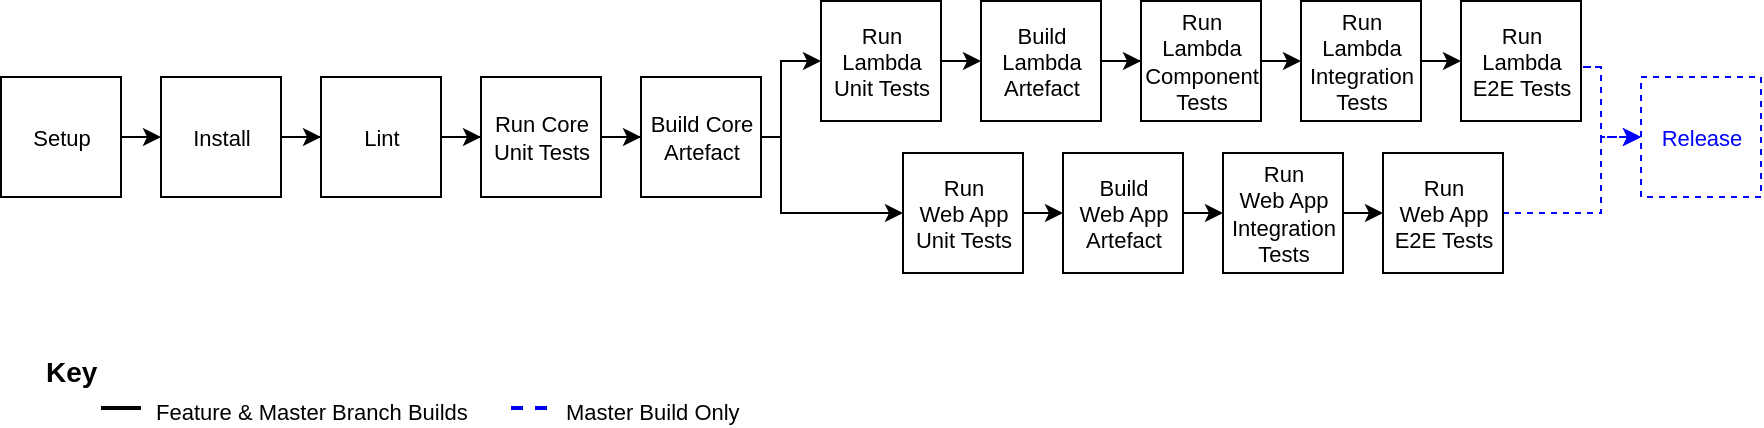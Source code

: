 <mxfile version="11.1.4" type="device"><diagram id="Hx8pNV2R6wpfcpFB0FgO" name="Page-1"><mxGraphModel dx="1406" dy="695" grid="1" gridSize="10" guides="1" tooltips="1" connect="1" arrows="1" fold="1" page="1" pageScale="1" pageWidth="1169" pageHeight="827" math="0" shadow="0"><root><mxCell id="0"/><mxCell id="1" parent="0"/><mxCell id="gIoXY7w04lAdS-ZXDokH-4" style="edgeStyle=orthogonalEdgeStyle;rounded=0;orthogonalLoop=1;jettySize=auto;html=1;exitX=1;exitY=0.5;exitDx=0;exitDy=0;entryX=0;entryY=0.5;entryDx=0;entryDy=0;fontSize=11;" parent="1" source="gIoXY7w04lAdS-ZXDokH-1" target="gIoXY7w04lAdS-ZXDokH-2" edge="1"><mxGeometry relative="1" as="geometry"/></mxCell><mxCell id="gIoXY7w04lAdS-ZXDokH-1" value="Setup" style="rounded=0;whiteSpace=wrap;html=1;fontSize=11;" parent="1" vertex="1"><mxGeometry x="143.5" y="383.5" width="60" height="60" as="geometry"/></mxCell><mxCell id="gIoXY7w04lAdS-ZXDokH-5" style="edgeStyle=orthogonalEdgeStyle;rounded=0;orthogonalLoop=1;jettySize=auto;html=1;exitX=1;exitY=0.5;exitDx=0;exitDy=0;fontSize=11;" parent="1" source="gIoXY7w04lAdS-ZXDokH-2" target="gIoXY7w04lAdS-ZXDokH-3" edge="1"><mxGeometry relative="1" as="geometry"/></mxCell><mxCell id="gIoXY7w04lAdS-ZXDokH-2" value="Install" style="rounded=0;whiteSpace=wrap;html=1;fontSize=11;" parent="1" vertex="1"><mxGeometry x="223.5" y="383.5" width="60" height="60" as="geometry"/></mxCell><mxCell id="gIoXY7w04lAdS-ZXDokH-8" style="edgeStyle=orthogonalEdgeStyle;rounded=0;orthogonalLoop=1;jettySize=auto;html=1;exitX=1;exitY=0.5;exitDx=0;exitDy=0;fontSize=11;" parent="1" source="gIoXY7w04lAdS-ZXDokH-3" target="gIoXY7w04lAdS-ZXDokH-6" edge="1"><mxGeometry relative="1" as="geometry"/></mxCell><mxCell id="gIoXY7w04lAdS-ZXDokH-3" value="Lint" style="rounded=0;whiteSpace=wrap;html=1;fontSize=11;" parent="1" vertex="1"><mxGeometry x="303.5" y="383.5" width="60" height="60" as="geometry"/></mxCell><mxCell id="gIoXY7w04lAdS-ZXDokH-9" style="edgeStyle=orthogonalEdgeStyle;rounded=0;orthogonalLoop=1;jettySize=auto;html=1;exitX=1;exitY=0.5;exitDx=0;exitDy=0;fontSize=11;" parent="1" source="gIoXY7w04lAdS-ZXDokH-6" target="gIoXY7w04lAdS-ZXDokH-7" edge="1"><mxGeometry relative="1" as="geometry"/></mxCell><mxCell id="gIoXY7w04lAdS-ZXDokH-6" value="Run Core Unit Tests" style="rounded=0;whiteSpace=wrap;html=1;fontSize=11;" parent="1" vertex="1"><mxGeometry x="383.5" y="383.5" width="60" height="60" as="geometry"/></mxCell><mxCell id="gIoXY7w04lAdS-ZXDokH-21" style="edgeStyle=orthogonalEdgeStyle;rounded=0;orthogonalLoop=1;jettySize=auto;html=1;exitX=1;exitY=0.5;exitDx=0;exitDy=0;entryX=0;entryY=0.5;entryDx=0;entryDy=0;fontSize=11;" parent="1" source="gIoXY7w04lAdS-ZXDokH-7" target="gIoXY7w04lAdS-ZXDokH-19" edge="1"><mxGeometry relative="1" as="geometry"><Array as="points"><mxPoint x="533.5" y="413.5"/><mxPoint x="533.5" y="375.5"/></Array></mxGeometry></mxCell><mxCell id="gIoXY7w04lAdS-ZXDokH-30" style="edgeStyle=orthogonalEdgeStyle;rounded=0;orthogonalLoop=1;jettySize=auto;html=1;exitX=1;exitY=0.5;exitDx=0;exitDy=0;entryX=0;entryY=0.5;entryDx=0;entryDy=0;fontSize=11;" parent="1" source="gIoXY7w04lAdS-ZXDokH-7" target="gIoXY7w04lAdS-ZXDokH-24" edge="1"><mxGeometry relative="1" as="geometry"><Array as="points"><mxPoint x="533.5" y="413.5"/><mxPoint x="533.5" y="451.5"/></Array></mxGeometry></mxCell><mxCell id="gIoXY7w04lAdS-ZXDokH-7" value="Build Core&lt;br style=&quot;font-size: 11px;&quot;&gt;Artefact" style="rounded=0;whiteSpace=wrap;html=1;fontSize=11;" parent="1" vertex="1"><mxGeometry x="463.5" y="383.5" width="60" height="60" as="geometry"/></mxCell><mxCell id="gIoXY7w04lAdS-ZXDokH-22" style="edgeStyle=orthogonalEdgeStyle;rounded=0;orthogonalLoop=1;jettySize=auto;html=1;exitX=1;exitY=0.5;exitDx=0;exitDy=0;entryX=0;entryY=0.5;entryDx=0;entryDy=0;fontSize=11;" parent="1" source="gIoXY7w04lAdS-ZXDokH-19" target="gIoXY7w04lAdS-ZXDokH-20" edge="1"><mxGeometry relative="1" as="geometry"/></mxCell><mxCell id="gIoXY7w04lAdS-ZXDokH-19" value="Run Lambda Unit Tests" style="rounded=0;whiteSpace=wrap;html=1;fontSize=11;" parent="1" vertex="1"><mxGeometry x="553.5" y="345.5" width="60" height="60" as="geometry"/></mxCell><mxCell id="gIoXY7w04lAdS-ZXDokH-32" style="edgeStyle=orthogonalEdgeStyle;rounded=0;orthogonalLoop=1;jettySize=auto;html=1;exitX=1;exitY=0.5;exitDx=0;exitDy=0;fontSize=11;" parent="1" source="gIoXY7w04lAdS-ZXDokH-20" target="gIoXY7w04lAdS-ZXDokH-31" edge="1"><mxGeometry relative="1" as="geometry"/></mxCell><mxCell id="gIoXY7w04lAdS-ZXDokH-20" value="Build Lambda&lt;br style=&quot;font-size: 11px;&quot;&gt;Artefact" style="rounded=0;whiteSpace=wrap;html=1;fontSize=11;" parent="1" vertex="1"><mxGeometry x="633.5" y="345.5" width="60" height="60" as="geometry"/></mxCell><mxCell id="gIoXY7w04lAdS-ZXDokH-23" style="edgeStyle=orthogonalEdgeStyle;rounded=0;orthogonalLoop=1;jettySize=auto;html=1;exitX=1;exitY=0.5;exitDx=0;exitDy=0;entryX=0;entryY=0.5;entryDx=0;entryDy=0;fontSize=11;" parent="1" source="gIoXY7w04lAdS-ZXDokH-24" target="gIoXY7w04lAdS-ZXDokH-25" edge="1"><mxGeometry relative="1" as="geometry"/></mxCell><mxCell id="gIoXY7w04lAdS-ZXDokH-24" value="Run &lt;br style=&quot;font-size: 11px;&quot;&gt;Web App Unit Tests" style="rounded=0;whiteSpace=wrap;html=1;fontSize=11;" parent="1" vertex="1"><mxGeometry x="594.5" y="421.5" width="60" height="60" as="geometry"/></mxCell><mxCell id="gIoXY7w04lAdS-ZXDokH-28" style="edgeStyle=orthogonalEdgeStyle;rounded=0;orthogonalLoop=1;jettySize=auto;html=1;exitX=1;exitY=0.5;exitDx=0;exitDy=0;entryX=0;entryY=0.5;entryDx=0;entryDy=0;fontSize=11;" parent="1" source="gIoXY7w04lAdS-ZXDokH-25" target="gIoXY7w04lAdS-ZXDokH-26" edge="1"><mxGeometry relative="1" as="geometry"/></mxCell><mxCell id="gIoXY7w04lAdS-ZXDokH-25" value="Build &lt;br style=&quot;font-size: 11px;&quot;&gt;Web App&lt;br style=&quot;font-size: 11px;&quot;&gt;Artefact" style="rounded=0;whiteSpace=wrap;html=1;fontSize=11;" parent="1" vertex="1"><mxGeometry x="674.5" y="421.5" width="60" height="60" as="geometry"/></mxCell><mxCell id="gIoXY7w04lAdS-ZXDokH-29" style="edgeStyle=orthogonalEdgeStyle;rounded=0;orthogonalLoop=1;jettySize=auto;html=1;exitX=1;exitY=0.5;exitDx=0;exitDy=0;entryX=0;entryY=0.5;entryDx=0;entryDy=0;fontSize=11;" parent="1" source="gIoXY7w04lAdS-ZXDokH-26" target="gIoXY7w04lAdS-ZXDokH-27" edge="1"><mxGeometry relative="1" as="geometry"/></mxCell><mxCell id="gIoXY7w04lAdS-ZXDokH-26" value="Run &lt;br style=&quot;font-size: 11px;&quot;&gt;Web App Integration Tests" style="rounded=0;whiteSpace=wrap;html=1;fontSize=11;" parent="1" vertex="1"><mxGeometry x="754.5" y="421.5" width="60" height="60" as="geometry"/></mxCell><mxCell id="gIoXY7w04lAdS-ZXDokH-39" style="edgeStyle=orthogonalEdgeStyle;rounded=0;orthogonalLoop=1;jettySize=auto;html=1;exitX=1;exitY=0.5;exitDx=0;exitDy=0;entryX=0;entryY=0.5;entryDx=0;entryDy=0;fontSize=11;strokeColor=#0000FF;dashed=1;" parent="1" source="gIoXY7w04lAdS-ZXDokH-27" target="gIoXY7w04lAdS-ZXDokH-37" edge="1"><mxGeometry relative="1" as="geometry"><Array as="points"><mxPoint x="943.5" y="451.5"/><mxPoint x="943.5" y="413.5"/></Array></mxGeometry></mxCell><mxCell id="gIoXY7w04lAdS-ZXDokH-27" value="Run &lt;br style=&quot;font-size: 11px;&quot;&gt;Web App E2E Tests" style="rounded=0;whiteSpace=wrap;html=1;fontSize=11;" parent="1" vertex="1"><mxGeometry x="834.5" y="421.5" width="60" height="60" as="geometry"/></mxCell><mxCell id="gIoXY7w04lAdS-ZXDokH-36" style="edgeStyle=orthogonalEdgeStyle;rounded=0;orthogonalLoop=1;jettySize=auto;html=1;exitX=1;exitY=0.5;exitDx=0;exitDy=0;entryX=0;entryY=0.5;entryDx=0;entryDy=0;fontSize=11;" parent="1" source="gIoXY7w04lAdS-ZXDokH-31" target="gIoXY7w04lAdS-ZXDokH-34" edge="1"><mxGeometry relative="1" as="geometry"/></mxCell><mxCell id="gIoXY7w04lAdS-ZXDokH-31" value="&lt;font style=&quot;font-size: 11px&quot;&gt;Run &lt;br style=&quot;font-size: 11px;&quot;&gt;Lambda Component Tests&lt;/font&gt;" style="rounded=0;whiteSpace=wrap;html=1;fontSize=11;" parent="1" vertex="1"><mxGeometry x="713.5" y="345.5" width="60" height="60" as="geometry"/></mxCell><mxCell id="gIoXY7w04lAdS-ZXDokH-33" style="edgeStyle=orthogonalEdgeStyle;rounded=0;orthogonalLoop=1;jettySize=auto;html=1;exitX=1;exitY=0.5;exitDx=0;exitDy=0;entryX=0;entryY=0.5;entryDx=0;entryDy=0;fontSize=11;" parent="1" source="gIoXY7w04lAdS-ZXDokH-34" target="gIoXY7w04lAdS-ZXDokH-35" edge="1"><mxGeometry relative="1" as="geometry"/></mxCell><mxCell id="gIoXY7w04lAdS-ZXDokH-34" value="Run &lt;br style=&quot;font-size: 11px;&quot;&gt;Lambda Integration Tests" style="rounded=0;whiteSpace=wrap;html=1;fontSize=11;" parent="1" vertex="1"><mxGeometry x="793.5" y="345.5" width="60" height="60" as="geometry"/></mxCell><mxCell id="gIoXY7w04lAdS-ZXDokH-38" style="edgeStyle=orthogonalEdgeStyle;rounded=0;orthogonalLoop=1;jettySize=auto;html=1;entryX=0;entryY=0.5;entryDx=0;entryDy=0;fontSize=11;strokeColor=#0000FF;dashed=1;" parent="1" target="gIoXY7w04lAdS-ZXDokH-37" edge="1"><mxGeometry relative="1" as="geometry"><mxPoint x="943.5" y="378.5" as="sourcePoint"/><Array as="points"><mxPoint x="933.5" y="378.5"/><mxPoint x="943.5" y="378.5"/><mxPoint x="943.5" y="413.5"/></Array></mxGeometry></mxCell><mxCell id="gIoXY7w04lAdS-ZXDokH-35" value="Run &lt;br style=&quot;font-size: 11px;&quot;&gt;Lambda E2E Tests" style="rounded=0;whiteSpace=wrap;html=1;fontSize=11;" parent="1" vertex="1"><mxGeometry x="873.5" y="345.5" width="60" height="60" as="geometry"/></mxCell><mxCell id="gIoXY7w04lAdS-ZXDokH-37" value="Release" style="rounded=0;whiteSpace=wrap;html=1;fontSize=11;strokeColor=#0000FF;dashed=1;fontColor=#0000FF;" parent="1" vertex="1"><mxGeometry x="963.5" y="383.5" width="60" height="60" as="geometry"/></mxCell><mxCell id="gIoXY7w04lAdS-ZXDokH-40" value="" style="endArrow=none;html=1;dashed=1;strokeColor=#0000FF;fontSize=11;fontColor=#0000FF;strokeWidth=2;" parent="1" edge="1"><mxGeometry width="50" height="50" relative="1" as="geometry"><mxPoint x="398.5" y="549" as="sourcePoint"/><mxPoint x="418.5" y="549" as="targetPoint"/></mxGeometry></mxCell><mxCell id="gIoXY7w04lAdS-ZXDokH-41" value="Master Build Only" style="text;html=1;resizable=0;points=[];autosize=1;align=left;verticalAlign=top;spacingTop=-4;fontSize=11;fontColor=#000000;" parent="1" vertex="1"><mxGeometry x="423.5" y="542" width="100" height="10" as="geometry"/></mxCell><mxCell id="gIoXY7w04lAdS-ZXDokH-42" value="" style="endArrow=none;html=1;strokeColor=#000000;fontSize=11;fontColor=#000000;strokeWidth=2;" parent="1" edge="1"><mxGeometry width="50" height="50" relative="1" as="geometry"><mxPoint x="193.5" y="549" as="sourcePoint"/><mxPoint x="213.5" y="549" as="targetPoint"/></mxGeometry></mxCell><mxCell id="gIoXY7w04lAdS-ZXDokH-43" value="Feature &amp;amp; Master Branch Builds" style="text;html=1;resizable=0;points=[];autosize=1;align=left;verticalAlign=top;spacingTop=-4;fontSize=11;fontColor=#000000;" parent="1" vertex="1"><mxGeometry x="218.5" y="542" width="170" height="10" as="geometry"/></mxCell><mxCell id="gIoXY7w04lAdS-ZXDokH-44" value="Key" style="text;html=1;resizable=0;points=[];autosize=1;align=left;verticalAlign=top;spacingTop=-4;fontSize=14;fontColor=#000000;fontStyle=1" parent="1" vertex="1"><mxGeometry x="163.5" y="520" width="30" height="10" as="geometry"/></mxCell></root></mxGraphModel></diagram></mxfile>